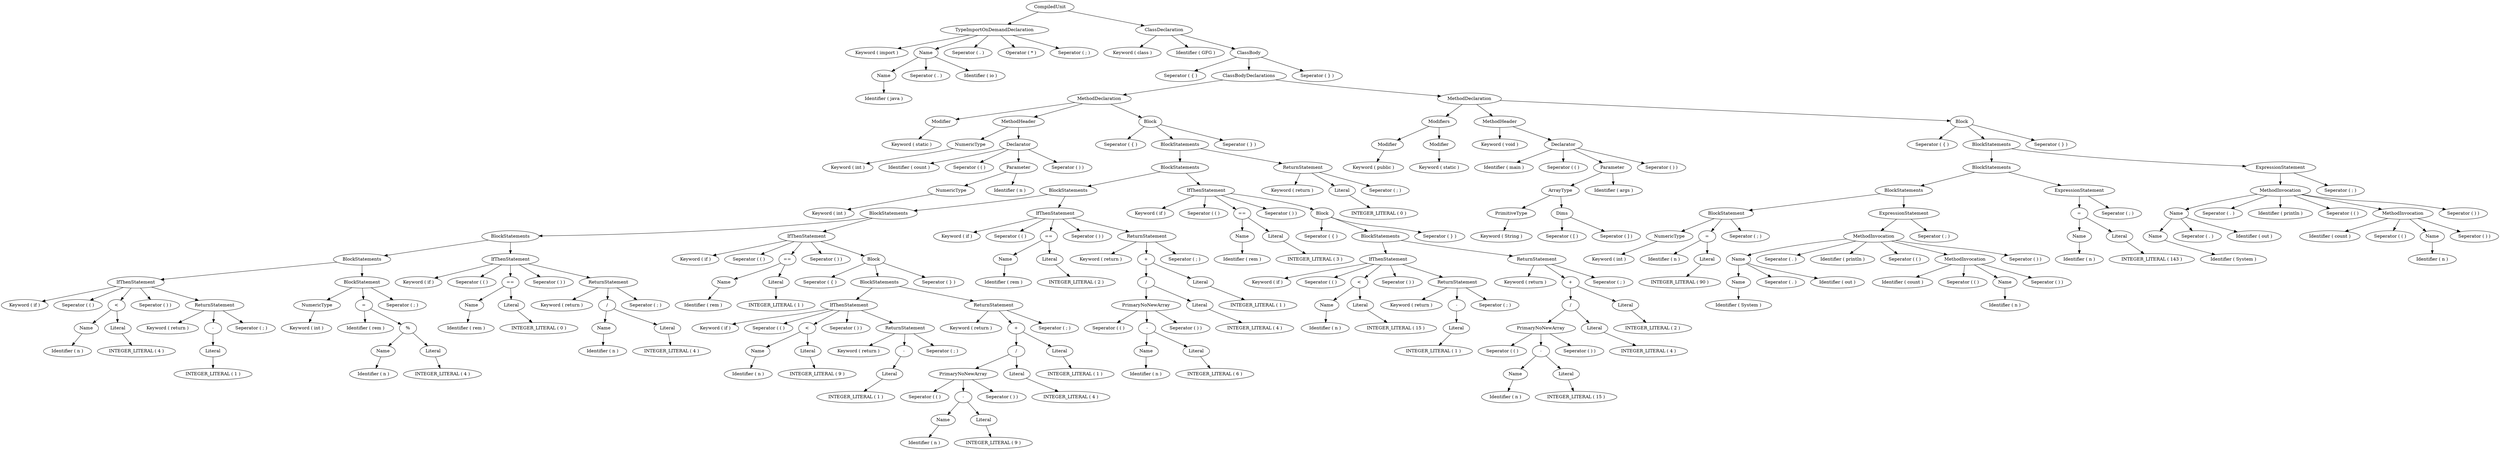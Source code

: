 digraph G{
node[ordering=out]
n1a[label="Identifier ( java )"]
n1[label="Name"]
n1->n1a
n2b[label="Seperator ( . )"]
n2c[label="Identifier ( io )"]
n2[label="Name"]
n2->n1
n2->n2b
n2->n2c
n3a[label="Keyword ( import )"]
n3c[label="Seperator ( . )"]
n3d[label="Operator ( * )"]
n3e[label="Seperator ( ; )"]
n3[label="TypeImportOnDemandDeclaration"]
n3->n3a
n3->n2
n3->n3c
n3->n3d
n3->n3e
n4a[label="Keyword ( static )"]
n4[label="Modifier"]
n4->n4a
n5a[label="Keyword ( int )"]
n5[label="NumericType"]
n5->n5a
n6a[label="Keyword ( int )"]
n6[label="NumericType"]
n6->n6a
n7b[label="Identifier ( n )"]
n7[label="Parameter"]
n7->n6
n7->n7b
n8a[label="Identifier ( count )"]
n8b[label="Seperator ( ( )"]
n8d[label="Seperator ( ) )"]
n8[label="Declarator"]
n8->n8a
n8->n8b
n8->n7
n8->n8d
n9[label="MethodHeader"]
n9->n5
n9->n8
n10a[label="Identifier ( n )"]
n10[label="Name"]
n10->n10a
n11a[label="INTEGER_LITERAL ( 4 )"]
n11[label="Literal"]
n11->n11a
n12[label="<"]
n12->n10
n12->n11
n13a[label="INTEGER_LITERAL ( 1 )"]
n13[label="Literal"]
n13->n13a
n14[label="-"]
n14->n13
n15a[label="Keyword ( return )"]
n15c[label="Seperator ( ; )"]
n15[label="ReturnStatement"]
n15->n15a
n15->n14
n15->n15c
n16a[label="Keyword ( if )"]
n16b[label="Seperator ( ( )"]
n16d[label="Seperator ( ) )"]
n16[label="IfThenStatement"]
n16->n16a
n16->n16b
n16->n12
n16->n16d
n16->n15
n17a[label="Keyword ( int )"]
n17[label="NumericType"]
n17->n17a
n18a[label="Identifier ( n )"]
n18[label="Name"]
n18->n18a
n19a[label="INTEGER_LITERAL ( 4 )"]
n19[label="Literal"]
n19->n19a
n20[label="%"]
n20->n18
n20->n19
n21a[label="Identifier ( rem )"]
n21[label="="]
n21->n21a
n21->n20
n22c[label="Seperator ( ; )"]
n22[label="BlockStatement"]
n22->n17
n22->n21
n22->n22c
n23[label="BlockStatements"]
n23->n16
n23->n22
n24a[label="Identifier ( rem )"]
n24[label="Name"]
n24->n24a
n25a[label="INTEGER_LITERAL ( 0 )"]
n25[label="Literal"]
n25->n25a
n26[label="=="]
n26->n24
n26->n25
n27a[label="Identifier ( n )"]
n27[label="Name"]
n27->n27a
n28a[label="INTEGER_LITERAL ( 4 )"]
n28[label="Literal"]
n28->n28a
n29[label="/"]
n29->n27
n29->n28
n30a[label="Keyword ( return )"]
n30c[label="Seperator ( ; )"]
n30[label="ReturnStatement"]
n30->n30a
n30->n29
n30->n30c
n31a[label="Keyword ( if )"]
n31b[label="Seperator ( ( )"]
n31d[label="Seperator ( ) )"]
n31[label="IfThenStatement"]
n31->n31a
n31->n31b
n31->n26
n31->n31d
n31->n30
n32[label="BlockStatements"]
n32->n23
n32->n31
n33a[label="Identifier ( rem )"]
n33[label="Name"]
n33->n33a
n34a[label="INTEGER_LITERAL ( 1 )"]
n34[label="Literal"]
n34->n34a
n35[label="=="]
n35->n33
n35->n34
n36a[label="Identifier ( n )"]
n36[label="Name"]
n36->n36a
n37a[label="INTEGER_LITERAL ( 9 )"]
n37[label="Literal"]
n37->n37a
n38[label="<"]
n38->n36
n38->n37
n39a[label="INTEGER_LITERAL ( 1 )"]
n39[label="Literal"]
n39->n39a
n40[label="-"]
n40->n39
n41a[label="Keyword ( return )"]
n41c[label="Seperator ( ; )"]
n41[label="ReturnStatement"]
n41->n41a
n41->n40
n41->n41c
n42a[label="Keyword ( if )"]
n42b[label="Seperator ( ( )"]
n42d[label="Seperator ( ) )"]
n42[label="IfThenStatement"]
n42->n42a
n42->n42b
n42->n38
n42->n42d
n42->n41
n43a[label="Identifier ( n )"]
n43[label="Name"]
n43->n43a
n44a[label="INTEGER_LITERAL ( 9 )"]
n44[label="Literal"]
n44->n44a
n45[label="-"]
n45->n43
n45->n44
n46a[label="Seperator ( ( )"]
n46c[label="Seperator ( ) )"]
n46[label="PrimaryNoNewArray"]
n46->n46a
n46->n45
n46->n46c
n47a[label="INTEGER_LITERAL ( 4 )"]
n47[label="Literal"]
n47->n47a
n48[label="/"]
n48->n46
n48->n47
n49a[label="INTEGER_LITERAL ( 1 )"]
n49[label="Literal"]
n49->n49a
n50[label="+"]
n50->n48
n50->n49
n51a[label="Keyword ( return )"]
n51c[label="Seperator ( ; )"]
n51[label="ReturnStatement"]
n51->n51a
n51->n50
n51->n51c
n52[label="BlockStatements"]
n52->n42
n52->n51
n53a[label="Seperator ( { )"]
n53c[label="Seperator ( } )"]
n53[label="Block"]
n53->n53a
n53->n52
n53->n53c
n54a[label="Keyword ( if )"]
n54b[label="Seperator ( ( )"]
n54d[label="Seperator ( ) )"]
n54[label="IfThenStatement"]
n54->n54a
n54->n54b
n54->n35
n54->n54d
n54->n53
n55[label="BlockStatements"]
n55->n32
n55->n54
n56a[label="Identifier ( rem )"]
n56[label="Name"]
n56->n56a
n57a[label="INTEGER_LITERAL ( 2 )"]
n57[label="Literal"]
n57->n57a
n58[label="=="]
n58->n56
n58->n57
n59a[label="Identifier ( n )"]
n59[label="Name"]
n59->n59a
n60a[label="INTEGER_LITERAL ( 6 )"]
n60[label="Literal"]
n60->n60a
n61[label="-"]
n61->n59
n61->n60
n62a[label="Seperator ( ( )"]
n62c[label="Seperator ( ) )"]
n62[label="PrimaryNoNewArray"]
n62->n62a
n62->n61
n62->n62c
n63a[label="INTEGER_LITERAL ( 4 )"]
n63[label="Literal"]
n63->n63a
n64[label="/"]
n64->n62
n64->n63
n65a[label="INTEGER_LITERAL ( 1 )"]
n65[label="Literal"]
n65->n65a
n66[label="+"]
n66->n64
n66->n65
n67a[label="Keyword ( return )"]
n67c[label="Seperator ( ; )"]
n67[label="ReturnStatement"]
n67->n67a
n67->n66
n67->n67c
n68a[label="Keyword ( if )"]
n68b[label="Seperator ( ( )"]
n68d[label="Seperator ( ) )"]
n68[label="IfThenStatement"]
n68->n68a
n68->n68b
n68->n58
n68->n68d
n68->n67
n69[label="BlockStatements"]
n69->n55
n69->n68
n70a[label="Identifier ( rem )"]
n70[label="Name"]
n70->n70a
n71a[label="INTEGER_LITERAL ( 3 )"]
n71[label="Literal"]
n71->n71a
n72[label="=="]
n72->n70
n72->n71
n73a[label="Identifier ( n )"]
n73[label="Name"]
n73->n73a
n74a[label="INTEGER_LITERAL ( 15 )"]
n74[label="Literal"]
n74->n74a
n75[label="<"]
n75->n73
n75->n74
n76a[label="INTEGER_LITERAL ( 1 )"]
n76[label="Literal"]
n76->n76a
n77[label="-"]
n77->n76
n78a[label="Keyword ( return )"]
n78c[label="Seperator ( ; )"]
n78[label="ReturnStatement"]
n78->n78a
n78->n77
n78->n78c
n79a[label="Keyword ( if )"]
n79b[label="Seperator ( ( )"]
n79d[label="Seperator ( ) )"]
n79[label="IfThenStatement"]
n79->n79a
n79->n79b
n79->n75
n79->n79d
n79->n78
n80a[label="Identifier ( n )"]
n80[label="Name"]
n80->n80a
n81a[label="INTEGER_LITERAL ( 15 )"]
n81[label="Literal"]
n81->n81a
n82[label="-"]
n82->n80
n82->n81
n83a[label="Seperator ( ( )"]
n83c[label="Seperator ( ) )"]
n83[label="PrimaryNoNewArray"]
n83->n83a
n83->n82
n83->n83c
n84a[label="INTEGER_LITERAL ( 4 )"]
n84[label="Literal"]
n84->n84a
n85[label="/"]
n85->n83
n85->n84
n86a[label="INTEGER_LITERAL ( 2 )"]
n86[label="Literal"]
n86->n86a
n87[label="+"]
n87->n85
n87->n86
n88a[label="Keyword ( return )"]
n88c[label="Seperator ( ; )"]
n88[label="ReturnStatement"]
n88->n88a
n88->n87
n88->n88c
n89[label="BlockStatements"]
n89->n79
n89->n88
n90a[label="Seperator ( { )"]
n90c[label="Seperator ( } )"]
n90[label="Block"]
n90->n90a
n90->n89
n90->n90c
n91a[label="Keyword ( if )"]
n91b[label="Seperator ( ( )"]
n91d[label="Seperator ( ) )"]
n91[label="IfThenStatement"]
n91->n91a
n91->n91b
n91->n72
n91->n91d
n91->n90
n92[label="BlockStatements"]
n92->n69
n92->n91
n93a[label="INTEGER_LITERAL ( 0 )"]
n93[label="Literal"]
n93->n93a
n94a[label="Keyword ( return )"]
n94c[label="Seperator ( ; )"]
n94[label="ReturnStatement"]
n94->n94a
n94->n93
n94->n94c
n95[label="BlockStatements"]
n95->n92
n95->n94
n96a[label="Seperator ( { )"]
n96c[label="Seperator ( } )"]
n96[label="Block"]
n96->n96a
n96->n95
n96->n96c
n97[label="MethodDeclaration"]
n97->n4
n97->n9
n97->n96
n98a[label="Keyword ( public )"]
n98[label="Modifier"]
n98->n98a
n99a[label="Keyword ( static )"]
n99[label="Modifier"]
n99->n99a
n100[label="Modifiers"]
n100->n98
n100->n99
n101a[label="Keyword ( String )"]
n101[label="PrimitiveType"]
n101->n101a
n102a[label="Seperator ( [ )"]
n102b[label="Seperator ( ] )"]
n102[label="Dims"]
n102->n102a
n102->n102b
n103[label="ArrayType"]
n103->n101
n103->n102
n104b[label="Identifier ( args )"]
n104[label="Parameter"]
n104->n103
n104->n104b
n105a[label="Identifier ( main )"]
n105b[label="Seperator ( ( )"]
n105d[label="Seperator ( ) )"]
n105[label="Declarator"]
n105->n105a
n105->n105b
n105->n104
n105->n105d
n106a[label="Keyword ( void )"]
n106[label="MethodHeader"]
n106->n106a
n106->n105
n107a[label="Keyword ( int )"]
n107[label="NumericType"]
n107->n107a
n108a[label="INTEGER_LITERAL ( 90 )"]
n108[label="Literal"]
n108->n108a
n109a[label="Identifier ( n )"]
n109[label="="]
n109->n109a
n109->n108
n110c[label="Seperator ( ; )"]
n110[label="BlockStatement"]
n110->n107
n110->n109
n110->n110c
n111a[label="Identifier ( System )"]
n111[label="Name"]
n111->n111a
n112b[label="Seperator ( . )"]
n112c[label="Identifier ( out )"]
n112[label="Name"]
n112->n111
n112->n112b
n112->n112c
n113a[label="Identifier ( n )"]
n113[label="Name"]
n113->n113a
n114a[label="Identifier ( count )"]
n114b[label="Seperator ( ( )"]
n114d[label="Seperator ( ) )"]
n114[label="MethodInvocation"]
n114->n114a
n114->n114b
n114->n113
n114->n114d
n115b[label="Seperator ( . )"]
n115c[label="Identifier ( println )"]
n115d[label="Seperator ( ( )"]
n115f[label="Seperator ( ) )"]
n115[label="MethodInvocation"]
n115->n112
n115->n115b
n115->n115c
n115->n115d
n115->n114
n115->n115f
n116b[label="Seperator ( ; )"]
n116[label="ExpressionStatement"]
n116->n115
n116->n116b
n117[label="BlockStatements"]
n117->n110
n117->n116
n118a[label="Identifier ( n )"]
n118[label="Name"]
n118->n118a
n119a[label="INTEGER_LITERAL ( 143 )"]
n119[label="Literal"]
n119->n119a
n120[label="="]
n120->n118
n120->n119
n121b[label="Seperator ( ; )"]
n121[label="ExpressionStatement"]
n121->n120
n121->n121b
n122[label="BlockStatements"]
n122->n117
n122->n121
n123a[label="Identifier ( System )"]
n123[label="Name"]
n123->n123a
n124b[label="Seperator ( . )"]
n124c[label="Identifier ( out )"]
n124[label="Name"]
n124->n123
n124->n124b
n124->n124c
n125a[label="Identifier ( n )"]
n125[label="Name"]
n125->n125a
n126a[label="Identifier ( count )"]
n126b[label="Seperator ( ( )"]
n126d[label="Seperator ( ) )"]
n126[label="MethodInvocation"]
n126->n126a
n126->n126b
n126->n125
n126->n126d
n127b[label="Seperator ( . )"]
n127c[label="Identifier ( println )"]
n127d[label="Seperator ( ( )"]
n127f[label="Seperator ( ) )"]
n127[label="MethodInvocation"]
n127->n124
n127->n127b
n127->n127c
n127->n127d
n127->n126
n127->n127f
n128b[label="Seperator ( ; )"]
n128[label="ExpressionStatement"]
n128->n127
n128->n128b
n129[label="BlockStatements"]
n129->n122
n129->n128
n130a[label="Seperator ( { )"]
n130c[label="Seperator ( } )"]
n130[label="Block"]
n130->n130a
n130->n129
n130->n130c
n131[label="MethodDeclaration"]
n131->n100
n131->n106
n131->n130
n132[label="ClassBodyDeclarations"]
n132->n97
n132->n131
n133a[label="Seperator ( { )"]
n133c[label="Seperator ( } )"]
n133[label="ClassBody"]
n133->n133a
n133->n132
n133->n133c
n134a[label="Keyword ( class )"]
n134b[label="Identifier ( GFG )"]
n134[label="ClassDeclaration"]
n134->n134a
n134->n134b
n134->n133
n135[label="CompiledUnit"]
n135->n3
n135->n134
}
